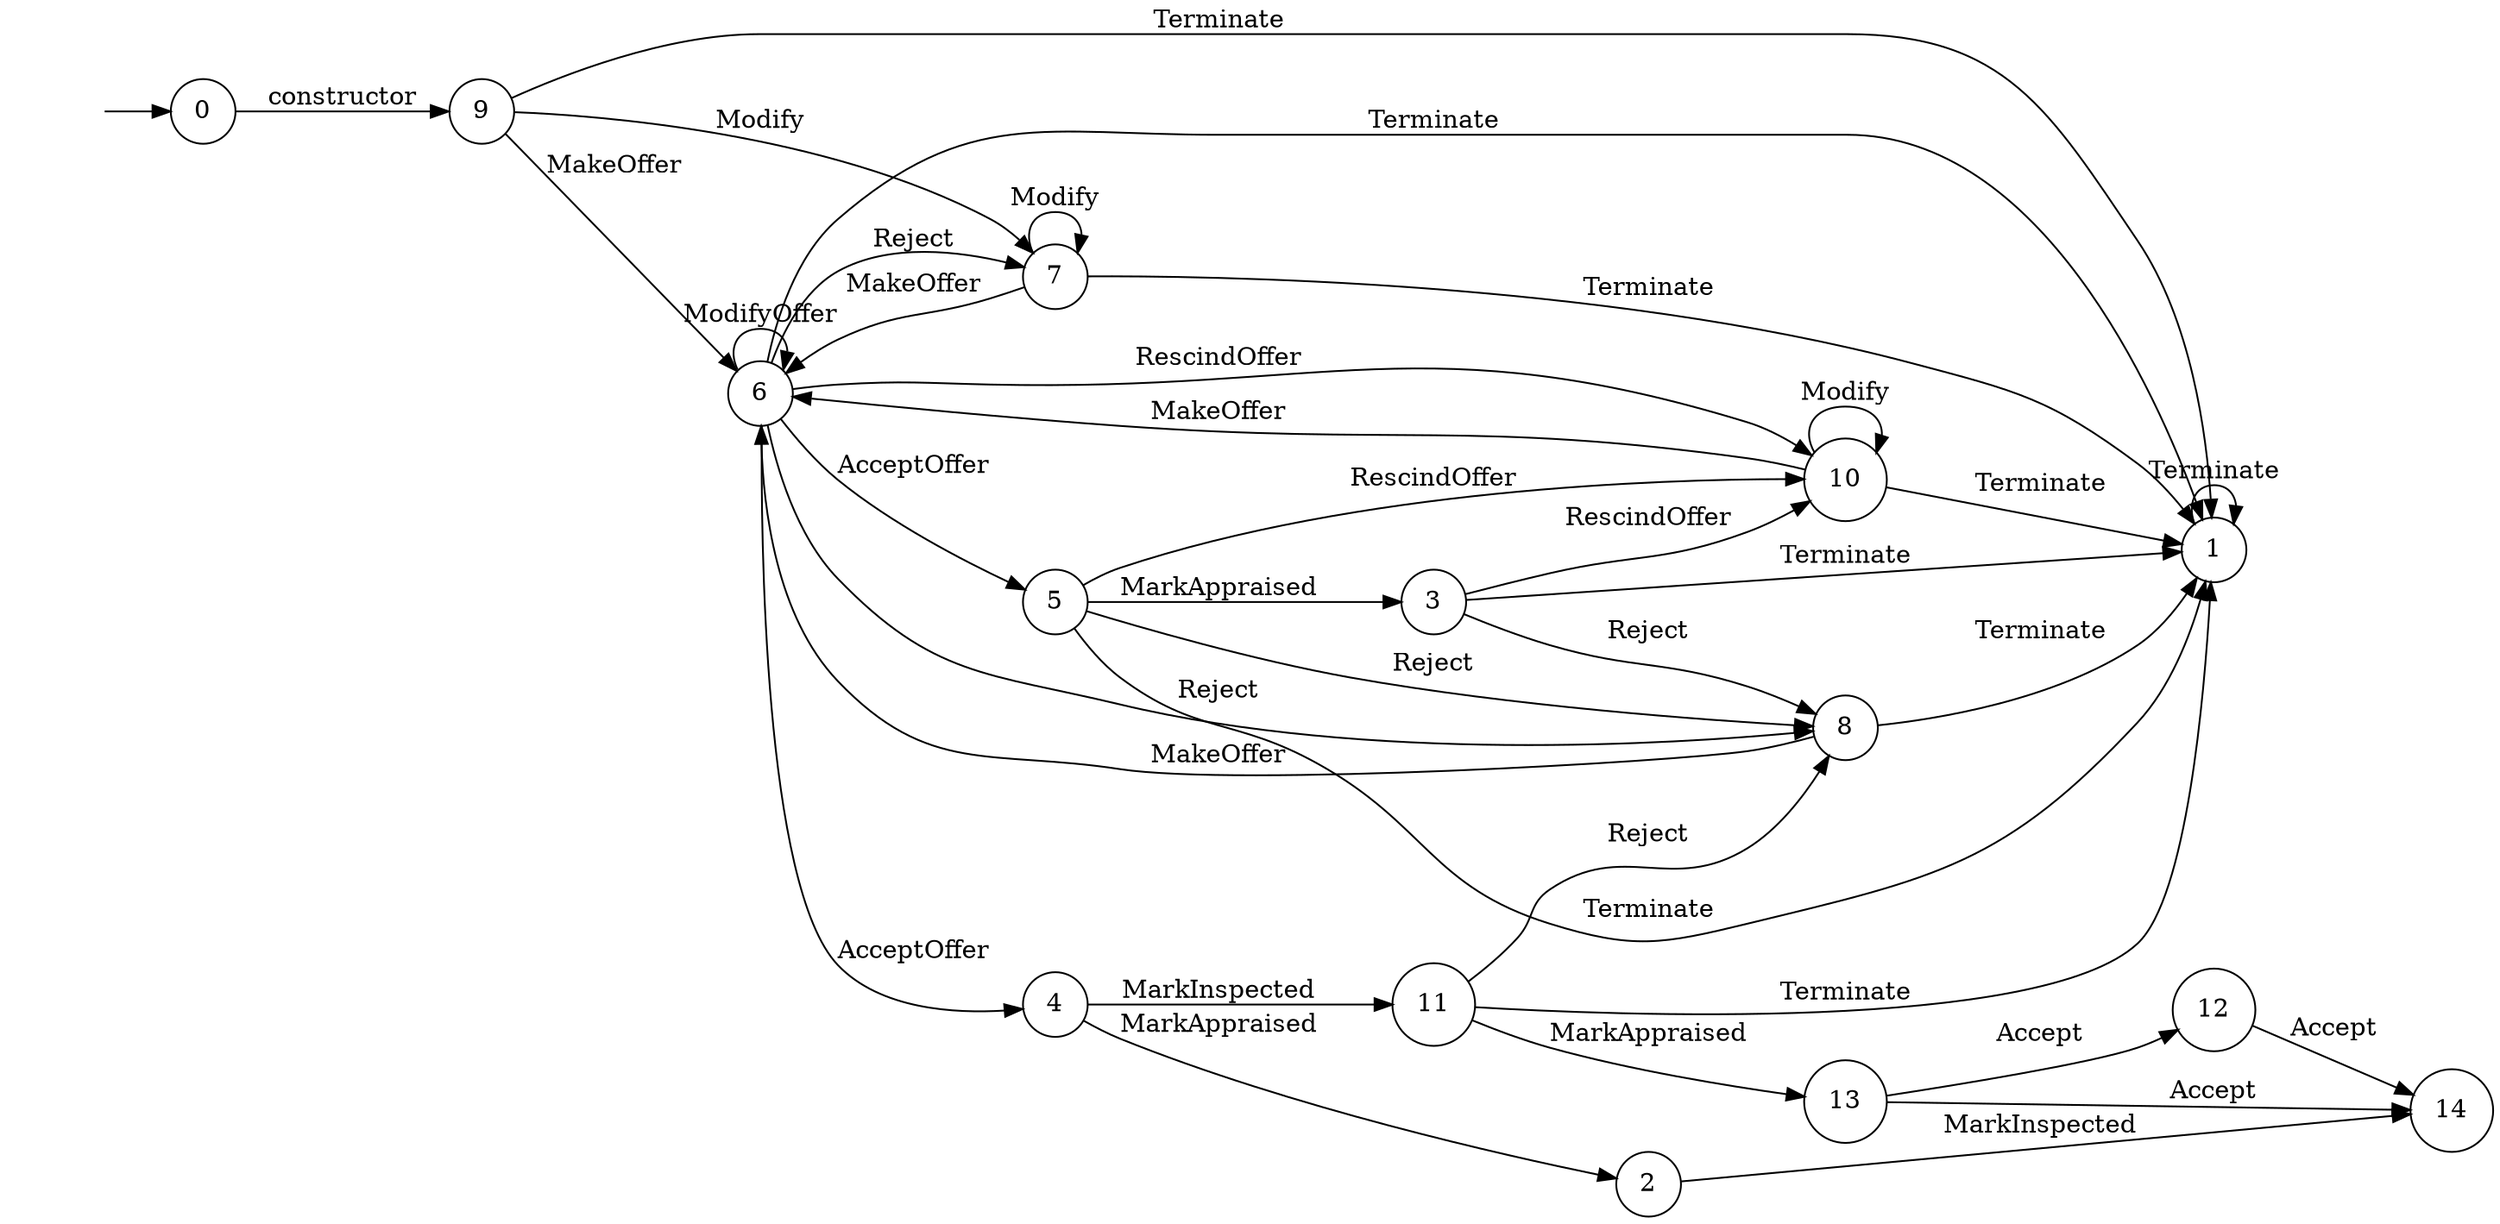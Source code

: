 digraph "Dapp-Automata-data/fuzzer/testnetdata-model-rq1/AssetTransfer/FSM-17" {
	graph [rankdir=LR]
	"" [label="" shape=plaintext]
	10 [label=10 shape=circle]
	5 [label=5 shape=circle]
	2 [label=2 shape=circle]
	6 [label=6 shape=circle]
	12 [label=12 shape=circle]
	4 [label=4 shape=circle]
	8 [label=8 shape=circle]
	3 [label=3 shape=circle]
	13 [label=13 shape=circle]
	11 [label=11 shape=circle]
	1 [label=1 shape=circle]
	7 [label=7 shape=circle]
	0 [label=0 shape=circle]
	14 [label=14 shape=circle]
	9 [label=9 shape=circle]
	"" -> 0 [label=""]
	0 -> 9 [label=constructor]
	9 -> 6 [label=MakeOffer]
	9 -> 1 [label=Terminate]
	9 -> 7 [label=Modify]
	10 -> 6 [label=MakeOffer]
	10 -> 1 [label=Terminate]
	10 -> 10 [label=Modify]
	7 -> 6 [label=MakeOffer]
	7 -> 1 [label=Terminate]
	7 -> 7 [label=Modify]
	1 -> 1 [label=Terminate]
	6 -> 1 [label=Terminate]
	6 -> 4 [label=AcceptOffer]
	6 -> 5 [label=AcceptOffer]
	6 -> 10 [label=RescindOffer]
	6 -> 8 [label=Reject]
	6 -> 7 [label=Reject]
	6 -> 6 [label=ModifyOffer]
	8 -> 6 [label=MakeOffer]
	8 -> 1 [label=Terminate]
	5 -> 1 [label=Terminate]
	5 -> 10 [label=RescindOffer]
	5 -> 3 [label=MarkAppraised]
	5 -> 8 [label=Reject]
	13 -> 12 [label=Accept]
	13 -> 14 [label=Accept]
	12 -> 14 [label=Accept]
	3 -> 1 [label=Terminate]
	3 -> 10 [label=RescindOffer]
	3 -> 8 [label=Reject]
	2 -> 14 [label=MarkInspected]
	11 -> 1 [label=Terminate]
	11 -> 13 [label=MarkAppraised]
	11 -> 8 [label=Reject]
	4 -> 2 [label=MarkAppraised]
	4 -> 11 [label=MarkInspected]
}
